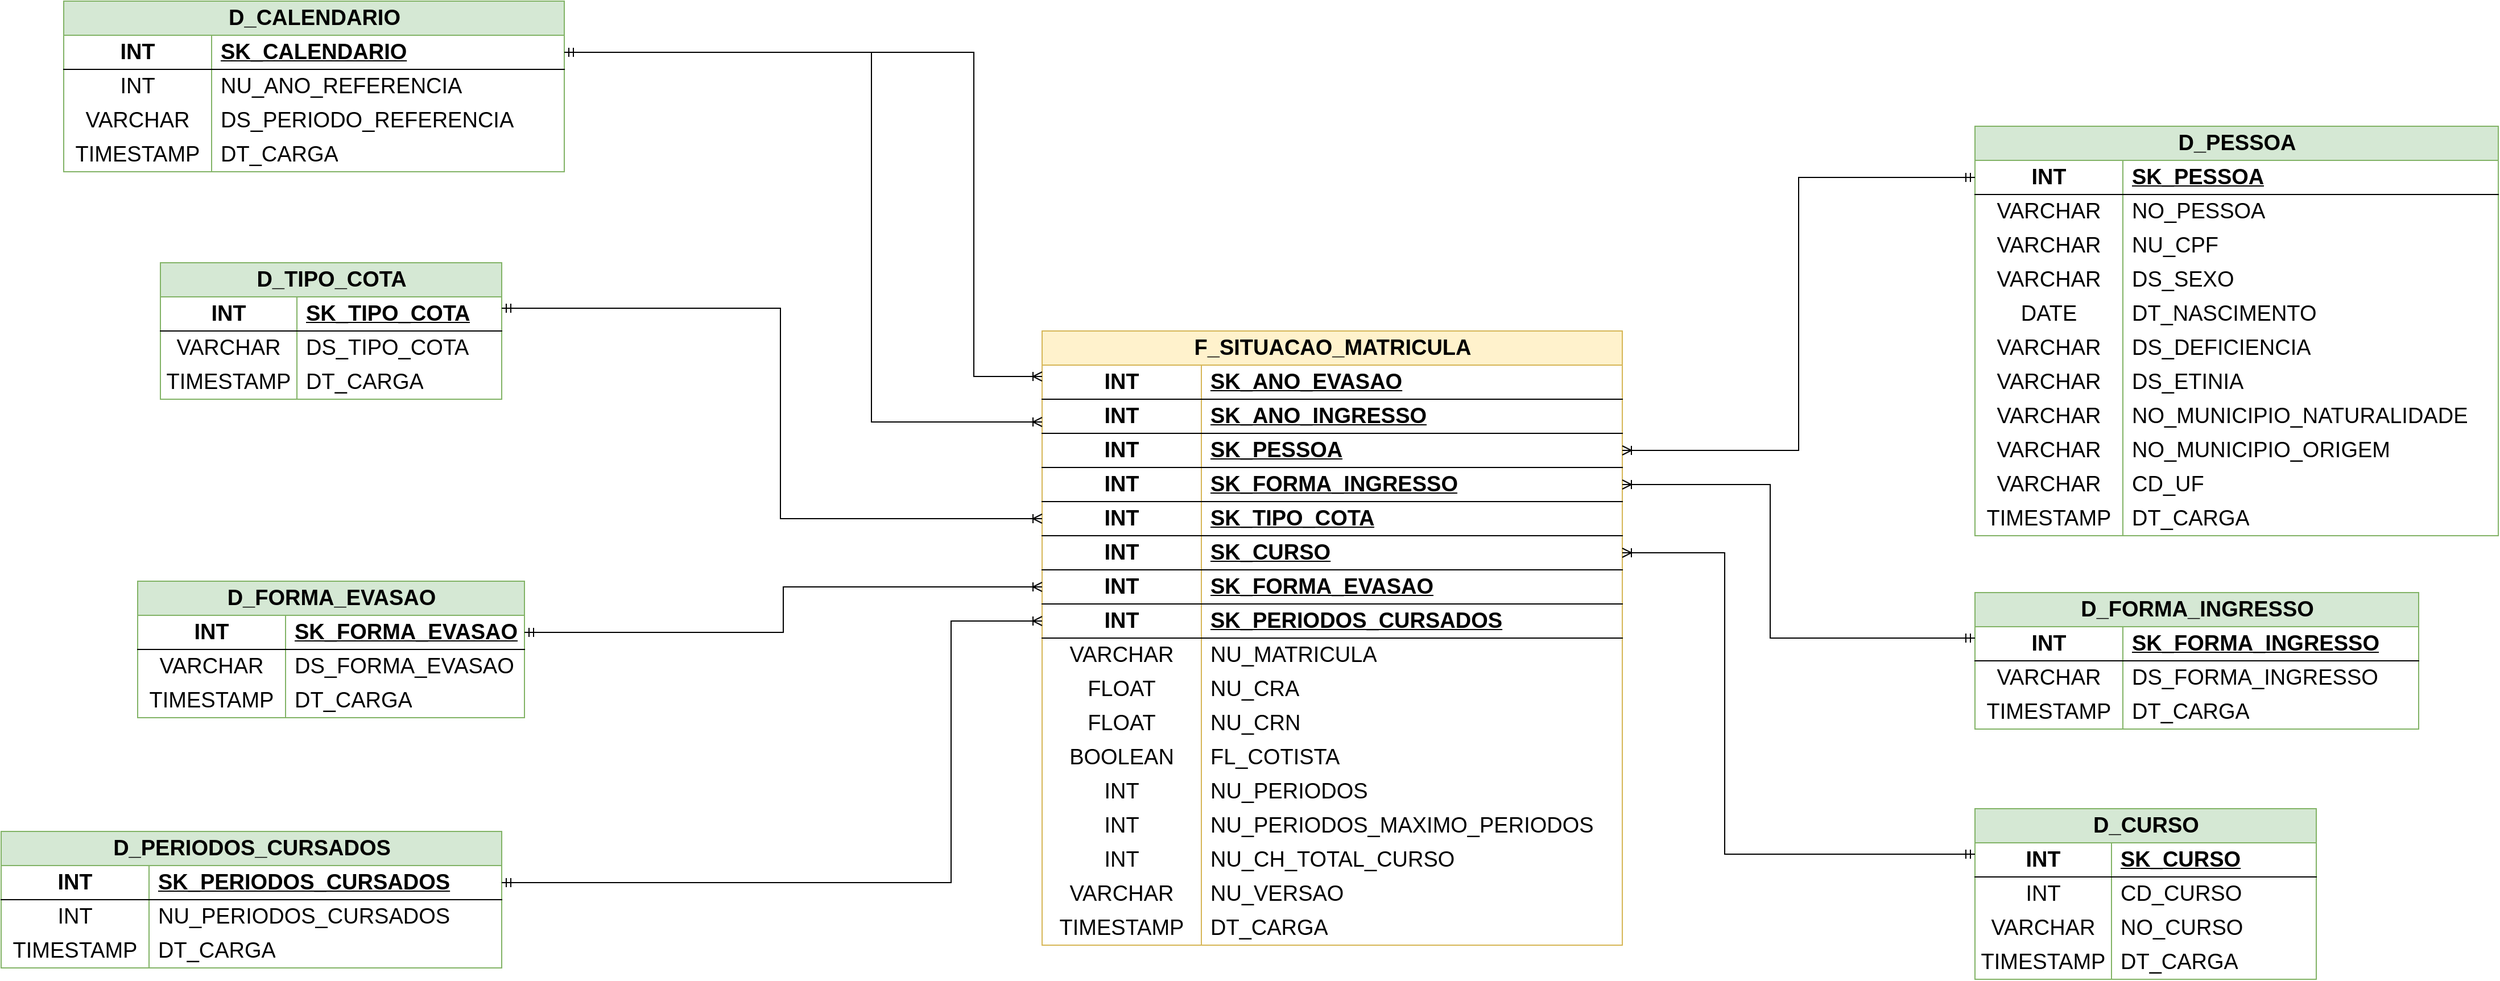 <mxfile version="22.0.8" type="device">
  <diagram name="Page-1" id="wRE9_y7LCmQdbcCx-iWG">
    <mxGraphModel dx="3632" dy="2654" grid="1" gridSize="10" guides="1" tooltips="1" connect="1" arrows="1" fold="1" page="1" pageScale="1" pageWidth="850" pageHeight="1100" math="0" shadow="0">
      <root>
        <mxCell id="0" />
        <mxCell id="1" parent="0" />
        <mxCell id="MppsLsROl6eI3i7CaEAf-1" value="F_SITUACAO_MATRICULA" style="shape=table;startSize=30;container=1;collapsible=1;childLayout=tableLayout;fixedRows=1;rowLines=0;fontStyle=1;align=center;resizeLast=1;html=1;fillColor=#fff2cc;strokeColor=#d6b656;fontSize=19;spacingTop=0;" parent="1" vertex="1">
          <mxGeometry x="200" y="190" width="510" height="540" as="geometry" />
        </mxCell>
        <mxCell id="MppsLsROl6eI3i7CaEAf-2" value="" style="shape=tableRow;horizontal=0;startSize=0;swimlaneHead=0;swimlaneBody=0;fillColor=none;collapsible=0;dropTarget=0;points=[[0,0.5],[1,0.5]];portConstraint=eastwest;top=0;left=0;right=0;bottom=1;fontSize=19;spacingTop=0;" parent="MppsLsROl6eI3i7CaEAf-1" vertex="1">
          <mxGeometry y="30" width="510" height="30" as="geometry" />
        </mxCell>
        <mxCell id="MppsLsROl6eI3i7CaEAf-3" value="INT" style="shape=partialRectangle;connectable=0;fillColor=none;top=0;left=0;bottom=0;right=0;fontStyle=1;overflow=hidden;whiteSpace=wrap;html=1;fontSize=19;spacingTop=0;" parent="MppsLsROl6eI3i7CaEAf-2" vertex="1">
          <mxGeometry width="140.0" height="30" as="geometry">
            <mxRectangle width="140.0" height="30" as="alternateBounds" />
          </mxGeometry>
        </mxCell>
        <mxCell id="MppsLsROl6eI3i7CaEAf-4" value="SK_ANO_EVASAO" style="shape=partialRectangle;connectable=0;fillColor=none;top=0;left=0;bottom=0;right=0;align=left;spacingLeft=6;fontStyle=5;overflow=hidden;whiteSpace=wrap;html=1;fontSize=19;spacingTop=0;" parent="MppsLsROl6eI3i7CaEAf-2" vertex="1">
          <mxGeometry x="140.0" width="370.0" height="30" as="geometry">
            <mxRectangle width="370.0" height="30" as="alternateBounds" />
          </mxGeometry>
        </mxCell>
        <mxCell id="XxooZZiZNEoc1OUjQ18K-29" value="" style="shape=tableRow;horizontal=0;startSize=0;swimlaneHead=0;swimlaneBody=0;fillColor=none;collapsible=0;dropTarget=0;points=[[0,0.5],[1,0.5]];portConstraint=eastwest;top=0;left=0;right=0;bottom=1;fontSize=19;spacingTop=0;" vertex="1" parent="MppsLsROl6eI3i7CaEAf-1">
          <mxGeometry y="60" width="510" height="30" as="geometry" />
        </mxCell>
        <mxCell id="XxooZZiZNEoc1OUjQ18K-30" value="INT" style="shape=partialRectangle;connectable=0;fillColor=none;top=0;left=0;bottom=0;right=0;fontStyle=1;overflow=hidden;whiteSpace=wrap;html=1;fontSize=19;spacingTop=0;" vertex="1" parent="XxooZZiZNEoc1OUjQ18K-29">
          <mxGeometry width="140.0" height="30" as="geometry">
            <mxRectangle width="140.0" height="30" as="alternateBounds" />
          </mxGeometry>
        </mxCell>
        <mxCell id="XxooZZiZNEoc1OUjQ18K-31" value="SK_ANO_INGRESSO" style="shape=partialRectangle;connectable=0;fillColor=none;top=0;left=0;bottom=0;right=0;align=left;spacingLeft=6;fontStyle=5;overflow=hidden;whiteSpace=wrap;html=1;fontSize=19;spacingTop=0;" vertex="1" parent="XxooZZiZNEoc1OUjQ18K-29">
          <mxGeometry x="140.0" width="370.0" height="30" as="geometry">
            <mxRectangle width="370.0" height="30" as="alternateBounds" />
          </mxGeometry>
        </mxCell>
        <mxCell id="XxooZZiZNEoc1OUjQ18K-24" value="" style="shape=tableRow;horizontal=0;startSize=0;swimlaneHead=0;swimlaneBody=0;fillColor=none;collapsible=0;dropTarget=0;points=[[0,0.5],[1,0.5]];portConstraint=eastwest;top=0;left=0;right=0;bottom=1;fontSize=19;spacingTop=0;" vertex="1" parent="MppsLsROl6eI3i7CaEAf-1">
          <mxGeometry y="90" width="510" height="30" as="geometry" />
        </mxCell>
        <mxCell id="XxooZZiZNEoc1OUjQ18K-25" value="INT" style="shape=partialRectangle;connectable=0;fillColor=none;top=0;left=0;bottom=0;right=0;fontStyle=1;overflow=hidden;whiteSpace=wrap;html=1;fontSize=19;spacingTop=0;" vertex="1" parent="XxooZZiZNEoc1OUjQ18K-24">
          <mxGeometry width="140.0" height="30" as="geometry">
            <mxRectangle width="140.0" height="30" as="alternateBounds" />
          </mxGeometry>
        </mxCell>
        <mxCell id="XxooZZiZNEoc1OUjQ18K-26" value="SK_PESSOA" style="shape=partialRectangle;connectable=0;fillColor=none;top=0;left=0;bottom=0;right=0;align=left;spacingLeft=6;fontStyle=5;overflow=hidden;whiteSpace=wrap;html=1;fontSize=19;spacingTop=0;" vertex="1" parent="XxooZZiZNEoc1OUjQ18K-24">
          <mxGeometry x="140.0" width="370.0" height="30" as="geometry">
            <mxRectangle width="370.0" height="30" as="alternateBounds" />
          </mxGeometry>
        </mxCell>
        <mxCell id="MppsLsROl6eI3i7CaEAf-14" value="" style="shape=tableRow;horizontal=0;startSize=0;swimlaneHead=0;swimlaneBody=0;fillColor=none;collapsible=0;dropTarget=0;points=[[0,0.5],[1,0.5]];portConstraint=eastwest;top=0;left=0;right=0;bottom=1;fontSize=19;spacingTop=0;" parent="MppsLsROl6eI3i7CaEAf-1" vertex="1">
          <mxGeometry y="120" width="510" height="30" as="geometry" />
        </mxCell>
        <mxCell id="MppsLsROl6eI3i7CaEAf-15" value="INT" style="shape=partialRectangle;connectable=0;fillColor=none;top=0;left=0;bottom=0;right=0;fontStyle=1;overflow=hidden;whiteSpace=wrap;html=1;fontSize=19;spacingTop=0;" parent="MppsLsROl6eI3i7CaEAf-14" vertex="1">
          <mxGeometry width="140.0" height="30" as="geometry">
            <mxRectangle width="140.0" height="30" as="alternateBounds" />
          </mxGeometry>
        </mxCell>
        <mxCell id="MppsLsROl6eI3i7CaEAf-16" value="SK_FORMA_INGRESSO" style="shape=partialRectangle;connectable=0;fillColor=none;top=0;left=0;bottom=0;right=0;align=left;spacingLeft=6;fontStyle=5;overflow=hidden;whiteSpace=wrap;html=1;fontSize=19;spacingTop=0;" parent="MppsLsROl6eI3i7CaEAf-14" vertex="1">
          <mxGeometry x="140.0" width="370.0" height="30" as="geometry">
            <mxRectangle width="370.0" height="30" as="alternateBounds" />
          </mxGeometry>
        </mxCell>
        <mxCell id="MppsLsROl6eI3i7CaEAf-17" value="" style="shape=tableRow;horizontal=0;startSize=0;swimlaneHead=0;swimlaneBody=0;fillColor=none;collapsible=0;dropTarget=0;points=[[0,0.5],[1,0.5]];portConstraint=eastwest;top=0;left=0;right=0;bottom=1;fontSize=19;spacingTop=0;" parent="MppsLsROl6eI3i7CaEAf-1" vertex="1">
          <mxGeometry y="150" width="510" height="30" as="geometry" />
        </mxCell>
        <mxCell id="MppsLsROl6eI3i7CaEAf-18" value="INT" style="shape=partialRectangle;connectable=0;fillColor=none;top=0;left=0;bottom=0;right=0;fontStyle=1;overflow=hidden;whiteSpace=wrap;html=1;fontSize=19;spacingTop=0;" parent="MppsLsROl6eI3i7CaEAf-17" vertex="1">
          <mxGeometry width="140.0" height="30" as="geometry">
            <mxRectangle width="140.0" height="30" as="alternateBounds" />
          </mxGeometry>
        </mxCell>
        <mxCell id="MppsLsROl6eI3i7CaEAf-19" value="SK_TIPO_COTA" style="shape=partialRectangle;connectable=0;fillColor=none;top=0;left=0;bottom=0;right=0;align=left;spacingLeft=6;fontStyle=5;overflow=hidden;whiteSpace=wrap;html=1;fontSize=19;spacingTop=0;" parent="MppsLsROl6eI3i7CaEAf-17" vertex="1">
          <mxGeometry x="140.0" width="370.0" height="30" as="geometry">
            <mxRectangle width="370.0" height="30" as="alternateBounds" />
          </mxGeometry>
        </mxCell>
        <mxCell id="MppsLsROl6eI3i7CaEAf-20" value="" style="shape=tableRow;horizontal=0;startSize=0;swimlaneHead=0;swimlaneBody=0;fillColor=none;collapsible=0;dropTarget=0;points=[[0,0.5],[1,0.5]];portConstraint=eastwest;top=0;left=0;right=0;bottom=1;fontSize=19;spacingTop=0;" parent="MppsLsROl6eI3i7CaEAf-1" vertex="1">
          <mxGeometry y="180" width="510" height="30" as="geometry" />
        </mxCell>
        <mxCell id="MppsLsROl6eI3i7CaEAf-21" value="INT" style="shape=partialRectangle;connectable=0;fillColor=none;top=0;left=0;bottom=0;right=0;fontStyle=1;overflow=hidden;whiteSpace=wrap;html=1;fontSize=19;spacingTop=0;" parent="MppsLsROl6eI3i7CaEAf-20" vertex="1">
          <mxGeometry width="140.0" height="30" as="geometry">
            <mxRectangle width="140.0" height="30" as="alternateBounds" />
          </mxGeometry>
        </mxCell>
        <mxCell id="MppsLsROl6eI3i7CaEAf-22" value="SK_CURSO" style="shape=partialRectangle;connectable=0;fillColor=none;top=0;left=0;bottom=0;right=0;align=left;spacingLeft=6;fontStyle=5;overflow=hidden;whiteSpace=wrap;html=1;fontSize=19;spacingTop=0;" parent="MppsLsROl6eI3i7CaEAf-20" vertex="1">
          <mxGeometry x="140.0" width="370.0" height="30" as="geometry">
            <mxRectangle width="370.0" height="30" as="alternateBounds" />
          </mxGeometry>
        </mxCell>
        <mxCell id="MppsLsROl6eI3i7CaEAf-23" value="" style="shape=tableRow;horizontal=0;startSize=0;swimlaneHead=0;swimlaneBody=0;fillColor=none;collapsible=0;dropTarget=0;points=[[0,0.5],[1,0.5]];portConstraint=eastwest;top=0;left=0;right=0;bottom=1;fontSize=19;spacingTop=0;" parent="MppsLsROl6eI3i7CaEAf-1" vertex="1">
          <mxGeometry y="210" width="510" height="30" as="geometry" />
        </mxCell>
        <mxCell id="MppsLsROl6eI3i7CaEAf-24" value="INT" style="shape=partialRectangle;connectable=0;fillColor=none;top=0;left=0;bottom=0;right=0;fontStyle=1;overflow=hidden;whiteSpace=wrap;html=1;fontSize=19;spacingTop=0;" parent="MppsLsROl6eI3i7CaEAf-23" vertex="1">
          <mxGeometry width="140.0" height="30" as="geometry">
            <mxRectangle width="140.0" height="30" as="alternateBounds" />
          </mxGeometry>
        </mxCell>
        <mxCell id="MppsLsROl6eI3i7CaEAf-25" value="SK_FORMA_EVASAO" style="shape=partialRectangle;connectable=0;fillColor=none;top=0;left=0;bottom=0;right=0;align=left;spacingLeft=6;fontStyle=5;overflow=hidden;whiteSpace=wrap;html=1;fontSize=19;spacingTop=0;" parent="MppsLsROl6eI3i7CaEAf-23" vertex="1">
          <mxGeometry x="140.0" width="370.0" height="30" as="geometry">
            <mxRectangle width="370.0" height="30" as="alternateBounds" />
          </mxGeometry>
        </mxCell>
        <mxCell id="XxooZZiZNEoc1OUjQ18K-36" value="" style="shape=tableRow;horizontal=0;startSize=0;swimlaneHead=0;swimlaneBody=0;fillColor=none;collapsible=0;dropTarget=0;points=[[0,0.5],[1,0.5]];portConstraint=eastwest;top=0;left=0;right=0;bottom=1;fontSize=19;spacingTop=0;" vertex="1" parent="MppsLsROl6eI3i7CaEAf-1">
          <mxGeometry y="240" width="510" height="30" as="geometry" />
        </mxCell>
        <mxCell id="XxooZZiZNEoc1OUjQ18K-37" value="INT" style="shape=partialRectangle;connectable=0;fillColor=none;top=0;left=0;bottom=0;right=0;fontStyle=1;overflow=hidden;whiteSpace=wrap;html=1;fontSize=19;spacingTop=0;" vertex="1" parent="XxooZZiZNEoc1OUjQ18K-36">
          <mxGeometry width="140.0" height="30" as="geometry">
            <mxRectangle width="140.0" height="30" as="alternateBounds" />
          </mxGeometry>
        </mxCell>
        <mxCell id="XxooZZiZNEoc1OUjQ18K-38" value="SK_PERIODOS_CURSADOS" style="shape=partialRectangle;connectable=0;fillColor=none;top=0;left=0;bottom=0;right=0;align=left;spacingLeft=6;fontStyle=5;overflow=hidden;whiteSpace=wrap;html=1;fontSize=19;spacingTop=0;" vertex="1" parent="XxooZZiZNEoc1OUjQ18K-36">
          <mxGeometry x="140.0" width="370.0" height="30" as="geometry">
            <mxRectangle width="370.0" height="30" as="alternateBounds" />
          </mxGeometry>
        </mxCell>
        <mxCell id="MppsLsROl6eI3i7CaEAf-5" value="" style="shape=tableRow;horizontal=0;startSize=0;swimlaneHead=0;swimlaneBody=0;fillColor=none;collapsible=0;dropTarget=0;points=[[0,0.5],[1,0.5]];portConstraint=eastwest;top=0;left=0;right=0;bottom=0;fontSize=19;spacingTop=0;" parent="MppsLsROl6eI3i7CaEAf-1" vertex="1">
          <mxGeometry y="270" width="510" height="30" as="geometry" />
        </mxCell>
        <mxCell id="MppsLsROl6eI3i7CaEAf-6" value="VARCHAR" style="shape=partialRectangle;connectable=0;fillColor=none;top=0;left=0;bottom=0;right=0;editable=1;overflow=hidden;whiteSpace=wrap;html=1;fontSize=19;spacingTop=0;" parent="MppsLsROl6eI3i7CaEAf-5" vertex="1">
          <mxGeometry width="140.0" height="30" as="geometry">
            <mxRectangle width="140.0" height="30" as="alternateBounds" />
          </mxGeometry>
        </mxCell>
        <mxCell id="MppsLsROl6eI3i7CaEAf-7" value="NU_MATRICULA" style="shape=partialRectangle;connectable=0;fillColor=none;top=0;left=0;bottom=0;right=0;align=left;spacingLeft=6;overflow=hidden;whiteSpace=wrap;html=1;fontSize=19;spacingTop=0;" parent="MppsLsROl6eI3i7CaEAf-5" vertex="1">
          <mxGeometry x="140.0" width="370.0" height="30" as="geometry">
            <mxRectangle width="370.0" height="30" as="alternateBounds" />
          </mxGeometry>
        </mxCell>
        <mxCell id="MppsLsROl6eI3i7CaEAf-29" value="" style="shape=tableRow;horizontal=0;startSize=0;swimlaneHead=0;swimlaneBody=0;fillColor=none;collapsible=0;dropTarget=0;points=[[0,0.5],[1,0.5]];portConstraint=eastwest;top=0;left=0;right=0;bottom=0;fontSize=19;spacingTop=0;" parent="MppsLsROl6eI3i7CaEAf-1" vertex="1">
          <mxGeometry y="300" width="510" height="30" as="geometry" />
        </mxCell>
        <mxCell id="MppsLsROl6eI3i7CaEAf-30" value="FLOAT" style="shape=partialRectangle;connectable=0;fillColor=none;top=0;left=0;bottom=0;right=0;editable=1;overflow=hidden;whiteSpace=wrap;html=1;fontSize=19;spacingTop=0;" parent="MppsLsROl6eI3i7CaEAf-29" vertex="1">
          <mxGeometry width="140.0" height="30" as="geometry">
            <mxRectangle width="140.0" height="30" as="alternateBounds" />
          </mxGeometry>
        </mxCell>
        <mxCell id="MppsLsROl6eI3i7CaEAf-31" value="NU_CRA" style="shape=partialRectangle;connectable=0;fillColor=none;top=0;left=0;bottom=0;right=0;align=left;spacingLeft=6;overflow=hidden;whiteSpace=wrap;html=1;fontSize=19;spacingTop=0;" parent="MppsLsROl6eI3i7CaEAf-29" vertex="1">
          <mxGeometry x="140.0" width="370.0" height="30" as="geometry">
            <mxRectangle width="370.0" height="30" as="alternateBounds" />
          </mxGeometry>
        </mxCell>
        <mxCell id="MppsLsROl6eI3i7CaEAf-32" value="" style="shape=tableRow;horizontal=0;startSize=0;swimlaneHead=0;swimlaneBody=0;fillColor=none;collapsible=0;dropTarget=0;points=[[0,0.5],[1,0.5]];portConstraint=eastwest;top=0;left=0;right=0;bottom=0;fontSize=19;spacingTop=0;" parent="MppsLsROl6eI3i7CaEAf-1" vertex="1">
          <mxGeometry y="330" width="510" height="30" as="geometry" />
        </mxCell>
        <mxCell id="MppsLsROl6eI3i7CaEAf-33" value="FLOAT" style="shape=partialRectangle;connectable=0;fillColor=none;top=0;left=0;bottom=0;right=0;editable=1;overflow=hidden;whiteSpace=wrap;html=1;fontSize=19;spacingTop=0;" parent="MppsLsROl6eI3i7CaEAf-32" vertex="1">
          <mxGeometry width="140.0" height="30" as="geometry">
            <mxRectangle width="140.0" height="30" as="alternateBounds" />
          </mxGeometry>
        </mxCell>
        <mxCell id="MppsLsROl6eI3i7CaEAf-34" value="NU_CRN" style="shape=partialRectangle;connectable=0;fillColor=none;top=0;left=0;bottom=0;right=0;align=left;spacingLeft=6;overflow=hidden;whiteSpace=wrap;html=1;fontSize=19;spacingTop=0;" parent="MppsLsROl6eI3i7CaEAf-32" vertex="1">
          <mxGeometry x="140.0" width="370.0" height="30" as="geometry">
            <mxRectangle width="370.0" height="30" as="alternateBounds" />
          </mxGeometry>
        </mxCell>
        <mxCell id="MppsLsROl6eI3i7CaEAf-35" value="" style="shape=tableRow;horizontal=0;startSize=0;swimlaneHead=0;swimlaneBody=0;fillColor=none;collapsible=0;dropTarget=0;points=[[0,0.5],[1,0.5]];portConstraint=eastwest;top=0;left=0;right=0;bottom=0;fontSize=19;spacingTop=0;" parent="MppsLsROl6eI3i7CaEAf-1" vertex="1">
          <mxGeometry y="360" width="510" height="30" as="geometry" />
        </mxCell>
        <mxCell id="MppsLsROl6eI3i7CaEAf-36" value="BOOLEAN" style="shape=partialRectangle;connectable=0;fillColor=none;top=0;left=0;bottom=0;right=0;editable=1;overflow=hidden;whiteSpace=wrap;html=1;fontSize=19;spacingTop=0;" parent="MppsLsROl6eI3i7CaEAf-35" vertex="1">
          <mxGeometry width="140.0" height="30" as="geometry">
            <mxRectangle width="140.0" height="30" as="alternateBounds" />
          </mxGeometry>
        </mxCell>
        <mxCell id="MppsLsROl6eI3i7CaEAf-37" value="FL_COTISTA" style="shape=partialRectangle;connectable=0;fillColor=none;top=0;left=0;bottom=0;right=0;align=left;spacingLeft=6;overflow=hidden;whiteSpace=wrap;html=1;fontSize=19;spacingTop=0;" parent="MppsLsROl6eI3i7CaEAf-35" vertex="1">
          <mxGeometry x="140.0" width="370.0" height="30" as="geometry">
            <mxRectangle width="370.0" height="30" as="alternateBounds" />
          </mxGeometry>
        </mxCell>
        <mxCell id="XxooZZiZNEoc1OUjQ18K-40" value="" style="shape=tableRow;horizontal=0;startSize=0;swimlaneHead=0;swimlaneBody=0;fillColor=none;collapsible=0;dropTarget=0;points=[[0,0.5],[1,0.5]];portConstraint=eastwest;top=0;left=0;right=0;bottom=0;fontSize=19;spacingTop=0;" vertex="1" parent="MppsLsROl6eI3i7CaEAf-1">
          <mxGeometry y="390" width="510" height="30" as="geometry" />
        </mxCell>
        <mxCell id="XxooZZiZNEoc1OUjQ18K-41" value="INT" style="shape=partialRectangle;connectable=0;fillColor=none;top=0;left=0;bottom=0;right=0;editable=1;overflow=hidden;whiteSpace=wrap;html=1;fontSize=19;spacingTop=0;" vertex="1" parent="XxooZZiZNEoc1OUjQ18K-40">
          <mxGeometry width="140.0" height="30" as="geometry">
            <mxRectangle width="140.0" height="30" as="alternateBounds" />
          </mxGeometry>
        </mxCell>
        <mxCell id="XxooZZiZNEoc1OUjQ18K-42" value="NU_PERIODOS" style="shape=partialRectangle;connectable=0;fillColor=none;top=0;left=0;bottom=0;right=0;align=left;spacingLeft=6;overflow=hidden;whiteSpace=wrap;html=1;fontSize=19;spacingTop=0;" vertex="1" parent="XxooZZiZNEoc1OUjQ18K-40">
          <mxGeometry x="140.0" width="370.0" height="30" as="geometry">
            <mxRectangle width="370.0" height="30" as="alternateBounds" />
          </mxGeometry>
        </mxCell>
        <mxCell id="XxooZZiZNEoc1OUjQ18K-43" value="" style="shape=tableRow;horizontal=0;startSize=0;swimlaneHead=0;swimlaneBody=0;fillColor=none;collapsible=0;dropTarget=0;points=[[0,0.5],[1,0.5]];portConstraint=eastwest;top=0;left=0;right=0;bottom=0;fontSize=19;spacingTop=0;" vertex="1" parent="MppsLsROl6eI3i7CaEAf-1">
          <mxGeometry y="420" width="510" height="30" as="geometry" />
        </mxCell>
        <mxCell id="XxooZZiZNEoc1OUjQ18K-44" value="INT" style="shape=partialRectangle;connectable=0;fillColor=none;top=0;left=0;bottom=0;right=0;editable=1;overflow=hidden;whiteSpace=wrap;html=1;fontSize=19;spacingTop=0;" vertex="1" parent="XxooZZiZNEoc1OUjQ18K-43">
          <mxGeometry width="140.0" height="30" as="geometry">
            <mxRectangle width="140.0" height="30" as="alternateBounds" />
          </mxGeometry>
        </mxCell>
        <mxCell id="XxooZZiZNEoc1OUjQ18K-45" value="NU_PERIODOS_MAXIMO_PERIODOS" style="shape=partialRectangle;connectable=0;fillColor=none;top=0;left=0;bottom=0;right=0;align=left;spacingLeft=6;overflow=hidden;whiteSpace=wrap;html=1;fontSize=19;spacingTop=0;" vertex="1" parent="XxooZZiZNEoc1OUjQ18K-43">
          <mxGeometry x="140.0" width="370.0" height="30" as="geometry">
            <mxRectangle width="370.0" height="30" as="alternateBounds" />
          </mxGeometry>
        </mxCell>
        <mxCell id="XxooZZiZNEoc1OUjQ18K-46" value="" style="shape=tableRow;horizontal=0;startSize=0;swimlaneHead=0;swimlaneBody=0;fillColor=none;collapsible=0;dropTarget=0;points=[[0,0.5],[1,0.5]];portConstraint=eastwest;top=0;left=0;right=0;bottom=0;fontSize=19;spacingTop=0;" vertex="1" parent="MppsLsROl6eI3i7CaEAf-1">
          <mxGeometry y="450" width="510" height="30" as="geometry" />
        </mxCell>
        <mxCell id="XxooZZiZNEoc1OUjQ18K-47" value="INT" style="shape=partialRectangle;connectable=0;fillColor=none;top=0;left=0;bottom=0;right=0;editable=1;overflow=hidden;whiteSpace=wrap;html=1;fontSize=19;spacingTop=0;" vertex="1" parent="XxooZZiZNEoc1OUjQ18K-46">
          <mxGeometry width="140.0" height="30" as="geometry">
            <mxRectangle width="140.0" height="30" as="alternateBounds" />
          </mxGeometry>
        </mxCell>
        <mxCell id="XxooZZiZNEoc1OUjQ18K-48" value="NU_CH_TOTAL_CURSO" style="shape=partialRectangle;connectable=0;fillColor=none;top=0;left=0;bottom=0;right=0;align=left;spacingLeft=6;overflow=hidden;whiteSpace=wrap;html=1;fontSize=19;spacingTop=0;" vertex="1" parent="XxooZZiZNEoc1OUjQ18K-46">
          <mxGeometry x="140.0" width="370.0" height="30" as="geometry">
            <mxRectangle width="370.0" height="30" as="alternateBounds" />
          </mxGeometry>
        </mxCell>
        <mxCell id="XxooZZiZNEoc1OUjQ18K-49" value="" style="shape=tableRow;horizontal=0;startSize=0;swimlaneHead=0;swimlaneBody=0;fillColor=none;collapsible=0;dropTarget=0;points=[[0,0.5],[1,0.5]];portConstraint=eastwest;top=0;left=0;right=0;bottom=0;fontSize=19;spacingTop=0;" vertex="1" parent="MppsLsROl6eI3i7CaEAf-1">
          <mxGeometry y="480" width="510" height="30" as="geometry" />
        </mxCell>
        <mxCell id="XxooZZiZNEoc1OUjQ18K-50" value="VARCHAR" style="shape=partialRectangle;connectable=0;fillColor=none;top=0;left=0;bottom=0;right=0;editable=1;overflow=hidden;whiteSpace=wrap;html=1;fontSize=19;spacingTop=0;" vertex="1" parent="XxooZZiZNEoc1OUjQ18K-49">
          <mxGeometry width="140.0" height="30" as="geometry">
            <mxRectangle width="140.0" height="30" as="alternateBounds" />
          </mxGeometry>
        </mxCell>
        <mxCell id="XxooZZiZNEoc1OUjQ18K-51" value="NU_VERSAO" style="shape=partialRectangle;connectable=0;fillColor=none;top=0;left=0;bottom=0;right=0;align=left;spacingLeft=6;overflow=hidden;whiteSpace=wrap;html=1;fontSize=19;spacingTop=0;" vertex="1" parent="XxooZZiZNEoc1OUjQ18K-49">
          <mxGeometry x="140.0" width="370.0" height="30" as="geometry">
            <mxRectangle width="370.0" height="30" as="alternateBounds" />
          </mxGeometry>
        </mxCell>
        <mxCell id="MppsLsROl6eI3i7CaEAf-11" value="" style="shape=tableRow;horizontal=0;startSize=0;swimlaneHead=0;swimlaneBody=0;fillColor=none;collapsible=0;dropTarget=0;points=[[0,0.5],[1,0.5]];portConstraint=eastwest;top=0;left=0;right=0;bottom=0;fontSize=19;spacingTop=0;" parent="MppsLsROl6eI3i7CaEAf-1" vertex="1">
          <mxGeometry y="510" width="510" height="30" as="geometry" />
        </mxCell>
        <mxCell id="MppsLsROl6eI3i7CaEAf-12" value="TIMESTAMP" style="shape=partialRectangle;connectable=0;fillColor=none;top=0;left=0;bottom=0;right=0;editable=1;overflow=hidden;whiteSpace=wrap;html=1;fontSize=19;spacingTop=0;" parent="MppsLsROl6eI3i7CaEAf-11" vertex="1">
          <mxGeometry width="140.0" height="30" as="geometry">
            <mxRectangle width="140.0" height="30" as="alternateBounds" />
          </mxGeometry>
        </mxCell>
        <mxCell id="MppsLsROl6eI3i7CaEAf-13" value="DT_CARGA" style="shape=partialRectangle;connectable=0;fillColor=none;top=0;left=0;bottom=0;right=0;align=left;spacingLeft=6;overflow=hidden;whiteSpace=wrap;html=1;fontSize=19;spacingTop=0;" parent="MppsLsROl6eI3i7CaEAf-11" vertex="1">
          <mxGeometry x="140.0" width="370.0" height="30" as="geometry">
            <mxRectangle width="370.0" height="30" as="alternateBounds" />
          </mxGeometry>
        </mxCell>
        <mxCell id="MppsLsROl6eI3i7CaEAf-47" value="D_TIPO_COTA" style="shape=table;startSize=30;container=1;collapsible=1;childLayout=tableLayout;fixedRows=1;rowLines=0;fontStyle=1;align=center;resizeLast=1;html=1;fillColor=#d5e8d4;strokeColor=#82b366;fontSize=19;spacingTop=0;" parent="1" vertex="1">
          <mxGeometry x="-575" y="130" width="300" height="120" as="geometry" />
        </mxCell>
        <mxCell id="MppsLsROl6eI3i7CaEAf-48" value="" style="shape=tableRow;horizontal=0;startSize=0;swimlaneHead=0;swimlaneBody=0;fillColor=none;collapsible=0;dropTarget=0;points=[[0,0.5],[1,0.5]];portConstraint=eastwest;top=0;left=0;right=0;bottom=1;fontSize=19;spacingTop=0;" parent="MppsLsROl6eI3i7CaEAf-47" vertex="1">
          <mxGeometry y="30" width="300" height="30" as="geometry" />
        </mxCell>
        <mxCell id="MppsLsROl6eI3i7CaEAf-49" value="INT" style="shape=partialRectangle;connectable=0;fillColor=none;top=0;left=0;bottom=0;right=0;fontStyle=1;overflow=hidden;whiteSpace=wrap;html=1;fontSize=19;spacingTop=0;" parent="MppsLsROl6eI3i7CaEAf-48" vertex="1">
          <mxGeometry width="120" height="30" as="geometry">
            <mxRectangle width="120" height="30" as="alternateBounds" />
          </mxGeometry>
        </mxCell>
        <mxCell id="MppsLsROl6eI3i7CaEAf-50" value="SK_TIPO_COTA" style="shape=partialRectangle;connectable=0;fillColor=none;top=0;left=0;bottom=0;right=0;align=left;spacingLeft=6;fontStyle=5;overflow=hidden;whiteSpace=wrap;html=1;fontSize=19;spacingTop=0;" parent="MppsLsROl6eI3i7CaEAf-48" vertex="1">
          <mxGeometry x="120" width="180" height="30" as="geometry">
            <mxRectangle width="180" height="30" as="alternateBounds" />
          </mxGeometry>
        </mxCell>
        <mxCell id="MppsLsROl6eI3i7CaEAf-63" value="" style="shape=tableRow;horizontal=0;startSize=0;swimlaneHead=0;swimlaneBody=0;fillColor=none;collapsible=0;dropTarget=0;points=[[0,0.5],[1,0.5]];portConstraint=eastwest;top=0;left=0;right=0;bottom=0;fontSize=19;spacingTop=0;" parent="MppsLsROl6eI3i7CaEAf-47" vertex="1">
          <mxGeometry y="60" width="300" height="30" as="geometry" />
        </mxCell>
        <mxCell id="MppsLsROl6eI3i7CaEAf-64" value="VARCHAR" style="shape=partialRectangle;connectable=0;fillColor=none;top=0;left=0;bottom=0;right=0;editable=1;overflow=hidden;whiteSpace=wrap;html=1;fontSize=19;spacingTop=0;" parent="MppsLsROl6eI3i7CaEAf-63" vertex="1">
          <mxGeometry width="120" height="30" as="geometry">
            <mxRectangle width="120" height="30" as="alternateBounds" />
          </mxGeometry>
        </mxCell>
        <mxCell id="MppsLsROl6eI3i7CaEAf-65" value="DS_TIPO_COTA" style="shape=partialRectangle;connectable=0;fillColor=none;top=0;left=0;bottom=0;right=0;align=left;spacingLeft=6;overflow=hidden;whiteSpace=wrap;html=1;fontSize=19;spacingTop=0;" parent="MppsLsROl6eI3i7CaEAf-63" vertex="1">
          <mxGeometry x="120" width="180" height="30" as="geometry">
            <mxRectangle width="180" height="30" as="alternateBounds" />
          </mxGeometry>
        </mxCell>
        <mxCell id="MppsLsROl6eI3i7CaEAf-90" value="" style="shape=tableRow;horizontal=0;startSize=0;swimlaneHead=0;swimlaneBody=0;fillColor=none;collapsible=0;dropTarget=0;points=[[0,0.5],[1,0.5]];portConstraint=eastwest;top=0;left=0;right=0;bottom=0;fontSize=19;spacingTop=0;" parent="MppsLsROl6eI3i7CaEAf-47" vertex="1">
          <mxGeometry y="90" width="300" height="30" as="geometry" />
        </mxCell>
        <mxCell id="MppsLsROl6eI3i7CaEAf-91" value="TIMESTAMP" style="shape=partialRectangle;connectable=0;fillColor=none;top=0;left=0;bottom=0;right=0;editable=1;overflow=hidden;whiteSpace=wrap;html=1;fontSize=19;spacingTop=0;" parent="MppsLsROl6eI3i7CaEAf-90" vertex="1">
          <mxGeometry width="120" height="30" as="geometry">
            <mxRectangle width="120" height="30" as="alternateBounds" />
          </mxGeometry>
        </mxCell>
        <mxCell id="MppsLsROl6eI3i7CaEAf-92" value="DT_CARGA" style="shape=partialRectangle;connectable=0;fillColor=none;top=0;left=0;bottom=0;right=0;align=left;spacingLeft=6;overflow=hidden;whiteSpace=wrap;html=1;fontSize=19;spacingTop=0;" parent="MppsLsROl6eI3i7CaEAf-90" vertex="1">
          <mxGeometry x="120" width="180" height="30" as="geometry">
            <mxRectangle width="180" height="30" as="alternateBounds" />
          </mxGeometry>
        </mxCell>
        <mxCell id="MppsLsROl6eI3i7CaEAf-93" value="D_FORMA_EVASAO" style="shape=table;startSize=30;container=1;collapsible=1;childLayout=tableLayout;fixedRows=1;rowLines=0;fontStyle=1;align=center;resizeLast=1;html=1;fillColor=#d5e8d4;strokeColor=#82b366;fontSize=19;spacingTop=0;" parent="1" vertex="1">
          <mxGeometry x="-595" y="410" width="340" height="120" as="geometry" />
        </mxCell>
        <mxCell id="MppsLsROl6eI3i7CaEAf-94" value="" style="shape=tableRow;horizontal=0;startSize=0;swimlaneHead=0;swimlaneBody=0;fillColor=none;collapsible=0;dropTarget=0;points=[[0,0.5],[1,0.5]];portConstraint=eastwest;top=0;left=0;right=0;bottom=1;fontSize=19;spacingTop=0;" parent="MppsLsROl6eI3i7CaEAf-93" vertex="1">
          <mxGeometry y="30" width="340" height="30" as="geometry" />
        </mxCell>
        <mxCell id="MppsLsROl6eI3i7CaEAf-95" value="INT" style="shape=partialRectangle;connectable=0;fillColor=none;top=0;left=0;bottom=0;right=0;fontStyle=1;overflow=hidden;whiteSpace=wrap;html=1;fontSize=19;spacingTop=0;" parent="MppsLsROl6eI3i7CaEAf-94" vertex="1">
          <mxGeometry width="130" height="30" as="geometry">
            <mxRectangle width="130" height="30" as="alternateBounds" />
          </mxGeometry>
        </mxCell>
        <mxCell id="MppsLsROl6eI3i7CaEAf-96" value="SK_FORMA_EVASAO" style="shape=partialRectangle;connectable=0;fillColor=none;top=0;left=0;bottom=0;right=0;align=left;spacingLeft=6;fontStyle=5;overflow=hidden;whiteSpace=wrap;html=1;fontSize=19;spacingTop=0;" parent="MppsLsROl6eI3i7CaEAf-94" vertex="1">
          <mxGeometry x="130" width="210" height="30" as="geometry">
            <mxRectangle width="210" height="30" as="alternateBounds" />
          </mxGeometry>
        </mxCell>
        <mxCell id="MppsLsROl6eI3i7CaEAf-97" value="" style="shape=tableRow;horizontal=0;startSize=0;swimlaneHead=0;swimlaneBody=0;fillColor=none;collapsible=0;dropTarget=0;points=[[0,0.5],[1,0.5]];portConstraint=eastwest;top=0;left=0;right=0;bottom=0;fontSize=19;spacingTop=0;" parent="MppsLsROl6eI3i7CaEAf-93" vertex="1">
          <mxGeometry y="60" width="340" height="30" as="geometry" />
        </mxCell>
        <mxCell id="MppsLsROl6eI3i7CaEAf-98" value="VARCHAR" style="shape=partialRectangle;connectable=0;fillColor=none;top=0;left=0;bottom=0;right=0;editable=1;overflow=hidden;whiteSpace=wrap;html=1;fontSize=19;spacingTop=0;" parent="MppsLsROl6eI3i7CaEAf-97" vertex="1">
          <mxGeometry width="130" height="30" as="geometry">
            <mxRectangle width="130" height="30" as="alternateBounds" />
          </mxGeometry>
        </mxCell>
        <mxCell id="MppsLsROl6eI3i7CaEAf-99" value="DS_FORMA_EVASAO" style="shape=partialRectangle;connectable=0;fillColor=none;top=0;left=0;bottom=0;right=0;align=left;spacingLeft=6;overflow=hidden;whiteSpace=wrap;html=1;fontSize=19;spacingTop=0;" parent="MppsLsROl6eI3i7CaEAf-97" vertex="1">
          <mxGeometry x="130" width="210" height="30" as="geometry">
            <mxRectangle width="210" height="30" as="alternateBounds" />
          </mxGeometry>
        </mxCell>
        <mxCell id="MppsLsROl6eI3i7CaEAf-100" value="" style="shape=tableRow;horizontal=0;startSize=0;swimlaneHead=0;swimlaneBody=0;fillColor=none;collapsible=0;dropTarget=0;points=[[0,0.5],[1,0.5]];portConstraint=eastwest;top=0;left=0;right=0;bottom=0;fontSize=19;spacingTop=0;" parent="MppsLsROl6eI3i7CaEAf-93" vertex="1">
          <mxGeometry y="90" width="340" height="30" as="geometry" />
        </mxCell>
        <mxCell id="MppsLsROl6eI3i7CaEAf-101" value="TIMESTAMP" style="shape=partialRectangle;connectable=0;fillColor=none;top=0;left=0;bottom=0;right=0;editable=1;overflow=hidden;whiteSpace=wrap;html=1;fontSize=19;spacingTop=0;" parent="MppsLsROl6eI3i7CaEAf-100" vertex="1">
          <mxGeometry width="130" height="30" as="geometry">
            <mxRectangle width="130" height="30" as="alternateBounds" />
          </mxGeometry>
        </mxCell>
        <mxCell id="MppsLsROl6eI3i7CaEAf-102" value="DT_CARGA" style="shape=partialRectangle;connectable=0;fillColor=none;top=0;left=0;bottom=0;right=0;align=left;spacingLeft=6;overflow=hidden;whiteSpace=wrap;html=1;fontSize=19;spacingTop=0;" parent="MppsLsROl6eI3i7CaEAf-100" vertex="1">
          <mxGeometry x="130" width="210" height="30" as="geometry">
            <mxRectangle width="210" height="30" as="alternateBounds" />
          </mxGeometry>
        </mxCell>
        <mxCell id="MppsLsROl6eI3i7CaEAf-103" value="D_FORMA_INGRESSO" style="shape=table;startSize=30;container=1;collapsible=1;childLayout=tableLayout;fixedRows=1;rowLines=0;fontStyle=1;align=center;resizeLast=1;html=1;fillColor=#d5e8d4;strokeColor=#82b366;fontSize=19;spacingTop=0;" parent="1" vertex="1">
          <mxGeometry x="1020" y="420" width="390" height="120" as="geometry" />
        </mxCell>
        <mxCell id="MppsLsROl6eI3i7CaEAf-104" value="" style="shape=tableRow;horizontal=0;startSize=0;swimlaneHead=0;swimlaneBody=0;fillColor=none;collapsible=0;dropTarget=0;points=[[0,0.5],[1,0.5]];portConstraint=eastwest;top=0;left=0;right=0;bottom=1;fontSize=19;spacingTop=0;" parent="MppsLsROl6eI3i7CaEAf-103" vertex="1">
          <mxGeometry y="30" width="390" height="30" as="geometry" />
        </mxCell>
        <mxCell id="MppsLsROl6eI3i7CaEAf-105" value="INT" style="shape=partialRectangle;connectable=0;fillColor=none;top=0;left=0;bottom=0;right=0;fontStyle=1;overflow=hidden;whiteSpace=wrap;html=1;fontSize=19;spacingTop=0;" parent="MppsLsROl6eI3i7CaEAf-104" vertex="1">
          <mxGeometry width="130.0" height="30" as="geometry">
            <mxRectangle width="130.0" height="30" as="alternateBounds" />
          </mxGeometry>
        </mxCell>
        <mxCell id="MppsLsROl6eI3i7CaEAf-106" value="SK_FORMA_INGRESSO" style="shape=partialRectangle;connectable=0;fillColor=none;top=0;left=0;bottom=0;right=0;align=left;spacingLeft=6;fontStyle=5;overflow=hidden;whiteSpace=wrap;html=1;fontSize=19;spacingTop=0;" parent="MppsLsROl6eI3i7CaEAf-104" vertex="1">
          <mxGeometry x="130.0" width="260.0" height="30" as="geometry">
            <mxRectangle width="260.0" height="30" as="alternateBounds" />
          </mxGeometry>
        </mxCell>
        <mxCell id="MppsLsROl6eI3i7CaEAf-107" value="" style="shape=tableRow;horizontal=0;startSize=0;swimlaneHead=0;swimlaneBody=0;fillColor=none;collapsible=0;dropTarget=0;points=[[0,0.5],[1,0.5]];portConstraint=eastwest;top=0;left=0;right=0;bottom=0;fontSize=19;spacingTop=0;" parent="MppsLsROl6eI3i7CaEAf-103" vertex="1">
          <mxGeometry y="60" width="390" height="30" as="geometry" />
        </mxCell>
        <mxCell id="MppsLsROl6eI3i7CaEAf-108" value="VARCHAR" style="shape=partialRectangle;connectable=0;fillColor=none;top=0;left=0;bottom=0;right=0;editable=1;overflow=hidden;whiteSpace=wrap;html=1;fontSize=19;spacingTop=0;" parent="MppsLsROl6eI3i7CaEAf-107" vertex="1">
          <mxGeometry width="130.0" height="30" as="geometry">
            <mxRectangle width="130.0" height="30" as="alternateBounds" />
          </mxGeometry>
        </mxCell>
        <mxCell id="MppsLsROl6eI3i7CaEAf-109" value="DS_FORMA_INGRESSO" style="shape=partialRectangle;connectable=0;fillColor=none;top=0;left=0;bottom=0;right=0;align=left;spacingLeft=6;overflow=hidden;whiteSpace=wrap;html=1;fontSize=19;spacingTop=0;" parent="MppsLsROl6eI3i7CaEAf-107" vertex="1">
          <mxGeometry x="130.0" width="260.0" height="30" as="geometry">
            <mxRectangle width="260.0" height="30" as="alternateBounds" />
          </mxGeometry>
        </mxCell>
        <mxCell id="MppsLsROl6eI3i7CaEAf-110" value="" style="shape=tableRow;horizontal=0;startSize=0;swimlaneHead=0;swimlaneBody=0;fillColor=none;collapsible=0;dropTarget=0;points=[[0,0.5],[1,0.5]];portConstraint=eastwest;top=0;left=0;right=0;bottom=0;fontSize=19;spacingTop=0;" parent="MppsLsROl6eI3i7CaEAf-103" vertex="1">
          <mxGeometry y="90" width="390" height="30" as="geometry" />
        </mxCell>
        <mxCell id="MppsLsROl6eI3i7CaEAf-111" value="TIMESTAMP" style="shape=partialRectangle;connectable=0;fillColor=none;top=0;left=0;bottom=0;right=0;editable=1;overflow=hidden;whiteSpace=wrap;html=1;fontSize=19;spacingTop=0;" parent="MppsLsROl6eI3i7CaEAf-110" vertex="1">
          <mxGeometry width="130.0" height="30" as="geometry">
            <mxRectangle width="130.0" height="30" as="alternateBounds" />
          </mxGeometry>
        </mxCell>
        <mxCell id="MppsLsROl6eI3i7CaEAf-112" value="DT_CARGA" style="shape=partialRectangle;connectable=0;fillColor=none;top=0;left=0;bottom=0;right=0;align=left;spacingLeft=6;overflow=hidden;whiteSpace=wrap;html=1;fontSize=19;spacingTop=0;" parent="MppsLsROl6eI3i7CaEAf-110" vertex="1">
          <mxGeometry x="130.0" width="260.0" height="30" as="geometry">
            <mxRectangle width="260.0" height="30" as="alternateBounds" />
          </mxGeometry>
        </mxCell>
        <mxCell id="MppsLsROl6eI3i7CaEAf-113" value="D_CURSO" style="shape=table;startSize=30;container=1;collapsible=1;childLayout=tableLayout;fixedRows=1;rowLines=0;fontStyle=1;align=center;resizeLast=1;html=1;fillColor=#d5e8d4;strokeColor=#82b366;fontSize=19;spacingTop=0;" parent="1" vertex="1">
          <mxGeometry x="1020" y="610" width="300" height="150" as="geometry" />
        </mxCell>
        <mxCell id="MppsLsROl6eI3i7CaEAf-114" value="" style="shape=tableRow;horizontal=0;startSize=0;swimlaneHead=0;swimlaneBody=0;fillColor=none;collapsible=0;dropTarget=0;points=[[0,0.5],[1,0.5]];portConstraint=eastwest;top=0;left=0;right=0;bottom=1;fontSize=19;spacingTop=0;" parent="MppsLsROl6eI3i7CaEAf-113" vertex="1">
          <mxGeometry y="30" width="300" height="30" as="geometry" />
        </mxCell>
        <mxCell id="MppsLsROl6eI3i7CaEAf-115" value="INT" style="shape=partialRectangle;connectable=0;fillColor=none;top=0;left=0;bottom=0;right=0;fontStyle=1;overflow=hidden;whiteSpace=wrap;html=1;fontSize=19;spacingTop=0;" parent="MppsLsROl6eI3i7CaEAf-114" vertex="1">
          <mxGeometry width="120.0" height="30" as="geometry">
            <mxRectangle width="120.0" height="30" as="alternateBounds" />
          </mxGeometry>
        </mxCell>
        <mxCell id="MppsLsROl6eI3i7CaEAf-116" value="SK_CURSO" style="shape=partialRectangle;connectable=0;fillColor=none;top=0;left=0;bottom=0;right=0;align=left;spacingLeft=6;fontStyle=5;overflow=hidden;whiteSpace=wrap;html=1;fontSize=19;spacingTop=0;" parent="MppsLsROl6eI3i7CaEAf-114" vertex="1">
          <mxGeometry x="120.0" width="180.0" height="30" as="geometry">
            <mxRectangle width="180.0" height="30" as="alternateBounds" />
          </mxGeometry>
        </mxCell>
        <mxCell id="MppsLsROl6eI3i7CaEAf-117" value="" style="shape=tableRow;horizontal=0;startSize=0;swimlaneHead=0;swimlaneBody=0;fillColor=none;collapsible=0;dropTarget=0;points=[[0,0.5],[1,0.5]];portConstraint=eastwest;top=0;left=0;right=0;bottom=0;fontSize=19;spacingTop=0;" parent="MppsLsROl6eI3i7CaEAf-113" vertex="1">
          <mxGeometry y="60" width="300" height="30" as="geometry" />
        </mxCell>
        <mxCell id="MppsLsROl6eI3i7CaEAf-118" value="INT" style="shape=partialRectangle;connectable=0;fillColor=none;top=0;left=0;bottom=0;right=0;editable=1;overflow=hidden;whiteSpace=wrap;html=1;fontSize=19;spacingTop=0;" parent="MppsLsROl6eI3i7CaEAf-117" vertex="1">
          <mxGeometry width="120.0" height="30" as="geometry">
            <mxRectangle width="120.0" height="30" as="alternateBounds" />
          </mxGeometry>
        </mxCell>
        <mxCell id="MppsLsROl6eI3i7CaEAf-119" value="CD_CURSO" style="shape=partialRectangle;connectable=0;fillColor=none;top=0;left=0;bottom=0;right=0;align=left;spacingLeft=6;overflow=hidden;whiteSpace=wrap;html=1;fontSize=19;spacingTop=0;" parent="MppsLsROl6eI3i7CaEAf-117" vertex="1">
          <mxGeometry x="120.0" width="180.0" height="30" as="geometry">
            <mxRectangle width="180.0" height="30" as="alternateBounds" />
          </mxGeometry>
        </mxCell>
        <mxCell id="Y6Z4AHU8OhGIxiSVDrS0-1" value="" style="shape=tableRow;horizontal=0;startSize=0;swimlaneHead=0;swimlaneBody=0;fillColor=none;collapsible=0;dropTarget=0;points=[[0,0.5],[1,0.5]];portConstraint=eastwest;top=0;left=0;right=0;bottom=0;fontSize=19;spacingTop=0;" parent="MppsLsROl6eI3i7CaEAf-113" vertex="1">
          <mxGeometry y="90" width="300" height="30" as="geometry" />
        </mxCell>
        <mxCell id="Y6Z4AHU8OhGIxiSVDrS0-2" value="VARCHAR" style="shape=partialRectangle;connectable=0;fillColor=none;top=0;left=0;bottom=0;right=0;editable=1;overflow=hidden;whiteSpace=wrap;html=1;fontSize=19;spacingTop=0;" parent="Y6Z4AHU8OhGIxiSVDrS0-1" vertex="1">
          <mxGeometry width="120.0" height="30" as="geometry">
            <mxRectangle width="120.0" height="30" as="alternateBounds" />
          </mxGeometry>
        </mxCell>
        <mxCell id="Y6Z4AHU8OhGIxiSVDrS0-3" value="NO_CURSO" style="shape=partialRectangle;connectable=0;fillColor=none;top=0;left=0;bottom=0;right=0;align=left;spacingLeft=6;overflow=hidden;whiteSpace=wrap;html=1;fontSize=19;spacingTop=0;" parent="Y6Z4AHU8OhGIxiSVDrS0-1" vertex="1">
          <mxGeometry x="120.0" width="180.0" height="30" as="geometry">
            <mxRectangle width="180.0" height="30" as="alternateBounds" />
          </mxGeometry>
        </mxCell>
        <mxCell id="MppsLsROl6eI3i7CaEAf-123" value="" style="shape=tableRow;horizontal=0;startSize=0;swimlaneHead=0;swimlaneBody=0;fillColor=none;collapsible=0;dropTarget=0;points=[[0,0.5],[1,0.5]];portConstraint=eastwest;top=0;left=0;right=0;bottom=0;fontSize=19;spacingTop=0;" parent="MppsLsROl6eI3i7CaEAf-113" vertex="1">
          <mxGeometry y="120" width="300" height="30" as="geometry" />
        </mxCell>
        <mxCell id="MppsLsROl6eI3i7CaEAf-124" value="TIMESTAMP" style="shape=partialRectangle;connectable=0;fillColor=none;top=0;left=0;bottom=0;right=0;editable=1;overflow=hidden;whiteSpace=wrap;html=1;fontSize=19;spacingTop=0;" parent="MppsLsROl6eI3i7CaEAf-123" vertex="1">
          <mxGeometry width="120.0" height="30" as="geometry">
            <mxRectangle width="120.0" height="30" as="alternateBounds" />
          </mxGeometry>
        </mxCell>
        <mxCell id="MppsLsROl6eI3i7CaEAf-125" value="DT_CARGA" style="shape=partialRectangle;connectable=0;fillColor=none;top=0;left=0;bottom=0;right=0;align=left;spacingLeft=6;overflow=hidden;whiteSpace=wrap;html=1;fontSize=19;spacingTop=0;" parent="MppsLsROl6eI3i7CaEAf-123" vertex="1">
          <mxGeometry x="120.0" width="180.0" height="30" as="geometry">
            <mxRectangle width="180.0" height="30" as="alternateBounds" />
          </mxGeometry>
        </mxCell>
        <mxCell id="MppsLsROl6eI3i7CaEAf-135" value="D_PESSOA" style="shape=table;startSize=30;container=1;collapsible=1;childLayout=tableLayout;fixedRows=1;rowLines=0;fontStyle=1;align=center;resizeLast=1;html=1;fillColor=#d5e8d4;strokeColor=#82b366;fontSize=19;spacingTop=0;" parent="1" vertex="1">
          <mxGeometry x="1020" y="10" width="460" height="360" as="geometry" />
        </mxCell>
        <mxCell id="MppsLsROl6eI3i7CaEAf-136" value="" style="shape=tableRow;horizontal=0;startSize=0;swimlaneHead=0;swimlaneBody=0;fillColor=none;collapsible=0;dropTarget=0;points=[[0,0.5],[1,0.5]];portConstraint=eastwest;top=0;left=0;right=0;bottom=1;fontSize=19;spacingTop=0;" parent="MppsLsROl6eI3i7CaEAf-135" vertex="1">
          <mxGeometry y="30" width="460" height="30" as="geometry" />
        </mxCell>
        <mxCell id="MppsLsROl6eI3i7CaEAf-137" value="INT" style="shape=partialRectangle;connectable=0;fillColor=none;top=0;left=0;bottom=0;right=0;fontStyle=1;overflow=hidden;whiteSpace=wrap;html=1;fontSize=19;spacingTop=0;" parent="MppsLsROl6eI3i7CaEAf-136" vertex="1">
          <mxGeometry width="130.0" height="30" as="geometry">
            <mxRectangle width="130.0" height="30" as="alternateBounds" />
          </mxGeometry>
        </mxCell>
        <mxCell id="MppsLsROl6eI3i7CaEAf-138" value="SK_PESSOA" style="shape=partialRectangle;connectable=0;fillColor=none;top=0;left=0;bottom=0;right=0;align=left;spacingLeft=6;fontStyle=5;overflow=hidden;whiteSpace=wrap;html=1;fontSize=19;spacingTop=0;" parent="MppsLsROl6eI3i7CaEAf-136" vertex="1">
          <mxGeometry x="130.0" width="330.0" height="30" as="geometry">
            <mxRectangle width="330.0" height="30" as="alternateBounds" />
          </mxGeometry>
        </mxCell>
        <mxCell id="MppsLsROl6eI3i7CaEAf-139" value="" style="shape=tableRow;horizontal=0;startSize=0;swimlaneHead=0;swimlaneBody=0;fillColor=none;collapsible=0;dropTarget=0;points=[[0,0.5],[1,0.5]];portConstraint=eastwest;top=0;left=0;right=0;bottom=0;fontSize=19;spacingTop=0;" parent="MppsLsROl6eI3i7CaEAf-135" vertex="1">
          <mxGeometry y="60" width="460" height="30" as="geometry" />
        </mxCell>
        <mxCell id="MppsLsROl6eI3i7CaEAf-140" value="VARCHAR" style="shape=partialRectangle;connectable=0;fillColor=none;top=0;left=0;bottom=0;right=0;editable=1;overflow=hidden;whiteSpace=wrap;html=1;fontSize=19;spacingTop=0;" parent="MppsLsROl6eI3i7CaEAf-139" vertex="1">
          <mxGeometry width="130.0" height="30" as="geometry">
            <mxRectangle width="130.0" height="30" as="alternateBounds" />
          </mxGeometry>
        </mxCell>
        <mxCell id="MppsLsROl6eI3i7CaEAf-141" value="NO_PESSOA" style="shape=partialRectangle;connectable=0;fillColor=none;top=0;left=0;bottom=0;right=0;align=left;spacingLeft=6;overflow=hidden;whiteSpace=wrap;html=1;fontSize=19;spacingTop=0;" parent="MppsLsROl6eI3i7CaEAf-139" vertex="1">
          <mxGeometry x="130.0" width="330.0" height="30" as="geometry">
            <mxRectangle width="330.0" height="30" as="alternateBounds" />
          </mxGeometry>
        </mxCell>
        <mxCell id="MppsLsROl6eI3i7CaEAf-157" value="" style="shape=tableRow;horizontal=0;startSize=0;swimlaneHead=0;swimlaneBody=0;fillColor=none;collapsible=0;dropTarget=0;points=[[0,0.5],[1,0.5]];portConstraint=eastwest;top=0;left=0;right=0;bottom=0;fontSize=19;spacingTop=0;" parent="MppsLsROl6eI3i7CaEAf-135" vertex="1">
          <mxGeometry y="90" width="460" height="30" as="geometry" />
        </mxCell>
        <mxCell id="MppsLsROl6eI3i7CaEAf-158" value="VARCHAR" style="shape=partialRectangle;connectable=0;fillColor=none;top=0;left=0;bottom=0;right=0;editable=1;overflow=hidden;whiteSpace=wrap;html=1;fontSize=19;spacingTop=0;" parent="MppsLsROl6eI3i7CaEAf-157" vertex="1">
          <mxGeometry width="130.0" height="30" as="geometry">
            <mxRectangle width="130.0" height="30" as="alternateBounds" />
          </mxGeometry>
        </mxCell>
        <mxCell id="MppsLsROl6eI3i7CaEAf-159" value="NU_CPF" style="shape=partialRectangle;connectable=0;fillColor=none;top=0;left=0;bottom=0;right=0;align=left;spacingLeft=6;overflow=hidden;whiteSpace=wrap;html=1;fontSize=19;spacingTop=0;" parent="MppsLsROl6eI3i7CaEAf-157" vertex="1">
          <mxGeometry x="130.0" width="330.0" height="30" as="geometry">
            <mxRectangle width="330.0" height="30" as="alternateBounds" />
          </mxGeometry>
        </mxCell>
        <mxCell id="MppsLsROl6eI3i7CaEAf-142" value="" style="shape=tableRow;horizontal=0;startSize=0;swimlaneHead=0;swimlaneBody=0;fillColor=none;collapsible=0;dropTarget=0;points=[[0,0.5],[1,0.5]];portConstraint=eastwest;top=0;left=0;right=0;bottom=0;fontSize=19;spacingTop=0;" parent="MppsLsROl6eI3i7CaEAf-135" vertex="1">
          <mxGeometry y="120" width="460" height="30" as="geometry" />
        </mxCell>
        <mxCell id="MppsLsROl6eI3i7CaEAf-143" value="VARCHAR" style="shape=partialRectangle;connectable=0;fillColor=none;top=0;left=0;bottom=0;right=0;editable=1;overflow=hidden;whiteSpace=wrap;html=1;fontSize=19;spacingTop=0;" parent="MppsLsROl6eI3i7CaEAf-142" vertex="1">
          <mxGeometry width="130.0" height="30" as="geometry">
            <mxRectangle width="130.0" height="30" as="alternateBounds" />
          </mxGeometry>
        </mxCell>
        <mxCell id="MppsLsROl6eI3i7CaEAf-144" value="DS_SEXO" style="shape=partialRectangle;connectable=0;fillColor=none;top=0;left=0;bottom=0;right=0;align=left;spacingLeft=6;overflow=hidden;whiteSpace=wrap;html=1;fontSize=19;spacingTop=0;" parent="MppsLsROl6eI3i7CaEAf-142" vertex="1">
          <mxGeometry x="130.0" width="330.0" height="30" as="geometry">
            <mxRectangle width="330.0" height="30" as="alternateBounds" />
          </mxGeometry>
        </mxCell>
        <mxCell id="MppsLsROl6eI3i7CaEAf-145" value="" style="shape=tableRow;horizontal=0;startSize=0;swimlaneHead=0;swimlaneBody=0;fillColor=none;collapsible=0;dropTarget=0;points=[[0,0.5],[1,0.5]];portConstraint=eastwest;top=0;left=0;right=0;bottom=0;fontSize=19;spacingTop=0;" parent="MppsLsROl6eI3i7CaEAf-135" vertex="1">
          <mxGeometry y="150" width="460" height="30" as="geometry" />
        </mxCell>
        <mxCell id="MppsLsROl6eI3i7CaEAf-146" value="DATE" style="shape=partialRectangle;connectable=0;fillColor=none;top=0;left=0;bottom=0;right=0;editable=1;overflow=hidden;whiteSpace=wrap;html=1;fontSize=19;spacingTop=0;" parent="MppsLsROl6eI3i7CaEAf-145" vertex="1">
          <mxGeometry width="130.0" height="30" as="geometry">
            <mxRectangle width="130.0" height="30" as="alternateBounds" />
          </mxGeometry>
        </mxCell>
        <mxCell id="MppsLsROl6eI3i7CaEAf-147" value="DT_NASCIMENTO" style="shape=partialRectangle;connectable=0;fillColor=none;top=0;left=0;bottom=0;right=0;align=left;spacingLeft=6;overflow=hidden;whiteSpace=wrap;html=1;fontSize=19;spacingTop=0;" parent="MppsLsROl6eI3i7CaEAf-145" vertex="1">
          <mxGeometry x="130.0" width="330.0" height="30" as="geometry">
            <mxRectangle width="330.0" height="30" as="alternateBounds" />
          </mxGeometry>
        </mxCell>
        <mxCell id="MppsLsROl6eI3i7CaEAf-148" value="" style="shape=tableRow;horizontal=0;startSize=0;swimlaneHead=0;swimlaneBody=0;fillColor=none;collapsible=0;dropTarget=0;points=[[0,0.5],[1,0.5]];portConstraint=eastwest;top=0;left=0;right=0;bottom=0;fontSize=19;spacingTop=0;" parent="MppsLsROl6eI3i7CaEAf-135" vertex="1">
          <mxGeometry y="180" width="460" height="30" as="geometry" />
        </mxCell>
        <mxCell id="MppsLsROl6eI3i7CaEAf-149" value="VARCHAR" style="shape=partialRectangle;connectable=0;fillColor=none;top=0;left=0;bottom=0;right=0;editable=1;overflow=hidden;whiteSpace=wrap;html=1;fontSize=19;spacingTop=0;" parent="MppsLsROl6eI3i7CaEAf-148" vertex="1">
          <mxGeometry width="130.0" height="30" as="geometry">
            <mxRectangle width="130.0" height="30" as="alternateBounds" />
          </mxGeometry>
        </mxCell>
        <mxCell id="MppsLsROl6eI3i7CaEAf-150" value="DS_DEFICIENCIA" style="shape=partialRectangle;connectable=0;fillColor=none;top=0;left=0;bottom=0;right=0;align=left;spacingLeft=6;overflow=hidden;whiteSpace=wrap;html=1;fontSize=19;spacingTop=0;" parent="MppsLsROl6eI3i7CaEAf-148" vertex="1">
          <mxGeometry x="130.0" width="330.0" height="30" as="geometry">
            <mxRectangle width="330.0" height="30" as="alternateBounds" />
          </mxGeometry>
        </mxCell>
        <mxCell id="MppsLsROl6eI3i7CaEAf-160" value="" style="shape=tableRow;horizontal=0;startSize=0;swimlaneHead=0;swimlaneBody=0;fillColor=none;collapsible=0;dropTarget=0;points=[[0,0.5],[1,0.5]];portConstraint=eastwest;top=0;left=0;right=0;bottom=0;fontSize=19;spacingTop=0;" parent="MppsLsROl6eI3i7CaEAf-135" vertex="1">
          <mxGeometry y="210" width="460" height="30" as="geometry" />
        </mxCell>
        <mxCell id="MppsLsROl6eI3i7CaEAf-161" value="VARCHAR" style="shape=partialRectangle;connectable=0;fillColor=none;top=0;left=0;bottom=0;right=0;editable=1;overflow=hidden;whiteSpace=wrap;html=1;fontSize=19;spacingTop=0;" parent="MppsLsROl6eI3i7CaEAf-160" vertex="1">
          <mxGeometry width="130.0" height="30" as="geometry">
            <mxRectangle width="130.0" height="30" as="alternateBounds" />
          </mxGeometry>
        </mxCell>
        <mxCell id="MppsLsROl6eI3i7CaEAf-162" value="DS_ETINIA" style="shape=partialRectangle;connectable=0;fillColor=none;top=0;left=0;bottom=0;right=0;align=left;spacingLeft=6;overflow=hidden;whiteSpace=wrap;html=1;fontSize=19;spacingTop=0;" parent="MppsLsROl6eI3i7CaEAf-160" vertex="1">
          <mxGeometry x="130.0" width="330.0" height="30" as="geometry">
            <mxRectangle width="330.0" height="30" as="alternateBounds" />
          </mxGeometry>
        </mxCell>
        <mxCell id="MppsLsROl6eI3i7CaEAf-163" value="" style="shape=tableRow;horizontal=0;startSize=0;swimlaneHead=0;swimlaneBody=0;fillColor=none;collapsible=0;dropTarget=0;points=[[0,0.5],[1,0.5]];portConstraint=eastwest;top=0;left=0;right=0;bottom=0;fontSize=19;spacingTop=0;" parent="MppsLsROl6eI3i7CaEAf-135" vertex="1">
          <mxGeometry y="240" width="460" height="30" as="geometry" />
        </mxCell>
        <mxCell id="MppsLsROl6eI3i7CaEAf-164" value="VARCHAR" style="shape=partialRectangle;connectable=0;fillColor=none;top=0;left=0;bottom=0;right=0;editable=1;overflow=hidden;whiteSpace=wrap;html=1;fontSize=19;spacingTop=0;" parent="MppsLsROl6eI3i7CaEAf-163" vertex="1">
          <mxGeometry width="130.0" height="30" as="geometry">
            <mxRectangle width="130.0" height="30" as="alternateBounds" />
          </mxGeometry>
        </mxCell>
        <mxCell id="MppsLsROl6eI3i7CaEAf-165" value="NO_MUNICIPIO_NATURALIDADE" style="shape=partialRectangle;connectable=0;fillColor=none;top=0;left=0;bottom=0;right=0;align=left;spacingLeft=6;overflow=hidden;whiteSpace=wrap;html=1;fontSize=19;spacingTop=0;" parent="MppsLsROl6eI3i7CaEAf-163" vertex="1">
          <mxGeometry x="130.0" width="330.0" height="30" as="geometry">
            <mxRectangle width="330.0" height="30" as="alternateBounds" />
          </mxGeometry>
        </mxCell>
        <mxCell id="Y6Z4AHU8OhGIxiSVDrS0-4" value="" style="shape=tableRow;horizontal=0;startSize=0;swimlaneHead=0;swimlaneBody=0;fillColor=none;collapsible=0;dropTarget=0;points=[[0,0.5],[1,0.5]];portConstraint=eastwest;top=0;left=0;right=0;bottom=0;fontSize=19;spacingTop=0;" parent="MppsLsROl6eI3i7CaEAf-135" vertex="1">
          <mxGeometry y="270" width="460" height="30" as="geometry" />
        </mxCell>
        <mxCell id="Y6Z4AHU8OhGIxiSVDrS0-5" value="VARCHAR" style="shape=partialRectangle;connectable=0;fillColor=none;top=0;left=0;bottom=0;right=0;editable=1;overflow=hidden;whiteSpace=wrap;html=1;fontSize=19;spacingTop=0;" parent="Y6Z4AHU8OhGIxiSVDrS0-4" vertex="1">
          <mxGeometry width="130.0" height="30" as="geometry">
            <mxRectangle width="130.0" height="30" as="alternateBounds" />
          </mxGeometry>
        </mxCell>
        <mxCell id="Y6Z4AHU8OhGIxiSVDrS0-6" value="NO_MUNICIPIO_ORIGEM" style="shape=partialRectangle;connectable=0;fillColor=none;top=0;left=0;bottom=0;right=0;align=left;spacingLeft=6;overflow=hidden;whiteSpace=wrap;html=1;fontSize=19;spacingTop=0;" parent="Y6Z4AHU8OhGIxiSVDrS0-4" vertex="1">
          <mxGeometry x="130.0" width="330.0" height="30" as="geometry">
            <mxRectangle width="330.0" height="30" as="alternateBounds" />
          </mxGeometry>
        </mxCell>
        <mxCell id="MppsLsROl6eI3i7CaEAf-166" value="" style="shape=tableRow;horizontal=0;startSize=0;swimlaneHead=0;swimlaneBody=0;fillColor=none;collapsible=0;dropTarget=0;points=[[0,0.5],[1,0.5]];portConstraint=eastwest;top=0;left=0;right=0;bottom=0;fontSize=19;spacingTop=0;" parent="MppsLsROl6eI3i7CaEAf-135" vertex="1">
          <mxGeometry y="300" width="460" height="30" as="geometry" />
        </mxCell>
        <mxCell id="MppsLsROl6eI3i7CaEAf-167" value="VARCHAR" style="shape=partialRectangle;connectable=0;fillColor=none;top=0;left=0;bottom=0;right=0;editable=1;overflow=hidden;whiteSpace=wrap;html=1;fontSize=19;spacingTop=0;" parent="MppsLsROl6eI3i7CaEAf-166" vertex="1">
          <mxGeometry width="130.0" height="30" as="geometry">
            <mxRectangle width="130.0" height="30" as="alternateBounds" />
          </mxGeometry>
        </mxCell>
        <mxCell id="MppsLsROl6eI3i7CaEAf-168" value="CD_UF" style="shape=partialRectangle;connectable=0;fillColor=none;top=0;left=0;bottom=0;right=0;align=left;spacingLeft=6;overflow=hidden;whiteSpace=wrap;html=1;fontSize=19;spacingTop=0;" parent="MppsLsROl6eI3i7CaEAf-166" vertex="1">
          <mxGeometry x="130.0" width="330.0" height="30" as="geometry">
            <mxRectangle width="330.0" height="30" as="alternateBounds" />
          </mxGeometry>
        </mxCell>
        <mxCell id="MppsLsROl6eI3i7CaEAf-154" value="" style="shape=tableRow;horizontal=0;startSize=0;swimlaneHead=0;swimlaneBody=0;fillColor=none;collapsible=0;dropTarget=0;points=[[0,0.5],[1,0.5]];portConstraint=eastwest;top=0;left=0;right=0;bottom=0;fontSize=19;spacingTop=0;" parent="MppsLsROl6eI3i7CaEAf-135" vertex="1">
          <mxGeometry y="330" width="460" height="30" as="geometry" />
        </mxCell>
        <mxCell id="MppsLsROl6eI3i7CaEAf-155" value="TIMESTAMP" style="shape=partialRectangle;connectable=0;fillColor=none;top=0;left=0;bottom=0;right=0;editable=1;overflow=hidden;whiteSpace=wrap;html=1;fontSize=19;spacingTop=0;" parent="MppsLsROl6eI3i7CaEAf-154" vertex="1">
          <mxGeometry width="130.0" height="30" as="geometry">
            <mxRectangle width="130.0" height="30" as="alternateBounds" />
          </mxGeometry>
        </mxCell>
        <mxCell id="MppsLsROl6eI3i7CaEAf-156" value="DT_CARGA" style="shape=partialRectangle;connectable=0;fillColor=none;top=0;left=0;bottom=0;right=0;align=left;spacingLeft=6;overflow=hidden;whiteSpace=wrap;html=1;fontSize=19;spacingTop=0;" parent="MppsLsROl6eI3i7CaEAf-154" vertex="1">
          <mxGeometry x="130.0" width="330.0" height="30" as="geometry">
            <mxRectangle width="330.0" height="30" as="alternateBounds" />
          </mxGeometry>
        </mxCell>
        <mxCell id="MppsLsROl6eI3i7CaEAf-169" style="edgeStyle=orthogonalEdgeStyle;rounded=0;orthogonalLoop=1;jettySize=auto;html=1;endArrow=ERoneToMany;endFill=0;startArrow=ERmandOne;startFill=0;fontSize=19;spacingTop=0;" parent="1" source="MppsLsROl6eI3i7CaEAf-48" target="MppsLsROl6eI3i7CaEAf-17" edge="1">
          <mxGeometry relative="1" as="geometry">
            <Array as="points">
              <mxPoint x="-30" y="170" />
              <mxPoint x="-30" y="355" />
            </Array>
          </mxGeometry>
        </mxCell>
        <mxCell id="MppsLsROl6eI3i7CaEAf-170" style="edgeStyle=orthogonalEdgeStyle;rounded=0;orthogonalLoop=1;jettySize=auto;html=1;endArrow=ERoneToMany;endFill=0;startArrow=ERmandOne;startFill=0;fontSize=19;spacingTop=0;" parent="1" source="MppsLsROl6eI3i7CaEAf-94" target="MppsLsROl6eI3i7CaEAf-23" edge="1">
          <mxGeometry relative="1" as="geometry" />
        </mxCell>
        <mxCell id="MppsLsROl6eI3i7CaEAf-171" style="edgeStyle=orthogonalEdgeStyle;rounded=0;orthogonalLoop=1;jettySize=auto;html=1;endArrow=ERoneToMany;endFill=0;startArrow=ERmandOne;startFill=0;fontSize=19;spacingTop=0;" parent="1" source="MppsLsROl6eI3i7CaEAf-136" target="XxooZZiZNEoc1OUjQ18K-24" edge="1">
          <mxGeometry relative="1" as="geometry" />
        </mxCell>
        <mxCell id="MppsLsROl6eI3i7CaEAf-172" style="edgeStyle=orthogonalEdgeStyle;rounded=0;orthogonalLoop=1;jettySize=auto;html=1;endArrow=ERoneToMany;endFill=0;startArrow=ERmandOne;startFill=0;fontSize=19;spacingTop=0;" parent="1" source="MppsLsROl6eI3i7CaEAf-104" target="MppsLsROl6eI3i7CaEAf-14" edge="1">
          <mxGeometry relative="1" as="geometry">
            <Array as="points">
              <mxPoint x="840" y="460" />
              <mxPoint x="840" y="325" />
            </Array>
          </mxGeometry>
        </mxCell>
        <mxCell id="MppsLsROl6eI3i7CaEAf-173" style="edgeStyle=orthogonalEdgeStyle;rounded=0;orthogonalLoop=1;jettySize=auto;html=1;endArrow=ERoneToMany;endFill=0;startArrow=ERmandOne;startFill=0;fontSize=19;spacingTop=0;" parent="1" source="MppsLsROl6eI3i7CaEAf-114" target="MppsLsROl6eI3i7CaEAf-20" edge="1">
          <mxGeometry relative="1" as="geometry">
            <Array as="points">
              <mxPoint x="800" y="650" />
              <mxPoint x="800" y="385" />
            </Array>
          </mxGeometry>
        </mxCell>
        <mxCell id="XxooZZiZNEoc1OUjQ18K-1" value="D_PERIODOS_CURSADOS" style="shape=table;startSize=30;container=1;collapsible=1;childLayout=tableLayout;fixedRows=1;rowLines=0;fontStyle=1;align=center;resizeLast=1;html=1;fillColor=#d5e8d4;strokeColor=#82b366;fontSize=19;spacingTop=0;" vertex="1" parent="1">
          <mxGeometry x="-715" y="630" width="440" height="120" as="geometry" />
        </mxCell>
        <mxCell id="XxooZZiZNEoc1OUjQ18K-2" value="" style="shape=tableRow;horizontal=0;startSize=0;swimlaneHead=0;swimlaneBody=0;fillColor=none;collapsible=0;dropTarget=0;points=[[0,0.5],[1,0.5]];portConstraint=eastwest;top=0;left=0;right=0;bottom=1;fontSize=19;spacingTop=0;" vertex="1" parent="XxooZZiZNEoc1OUjQ18K-1">
          <mxGeometry y="30" width="440" height="30" as="geometry" />
        </mxCell>
        <mxCell id="XxooZZiZNEoc1OUjQ18K-3" value="INT" style="shape=partialRectangle;connectable=0;fillColor=none;top=0;left=0;bottom=0;right=0;fontStyle=1;overflow=hidden;whiteSpace=wrap;html=1;fontSize=19;spacingTop=0;" vertex="1" parent="XxooZZiZNEoc1OUjQ18K-2">
          <mxGeometry width="130" height="30" as="geometry">
            <mxRectangle width="130" height="30" as="alternateBounds" />
          </mxGeometry>
        </mxCell>
        <mxCell id="XxooZZiZNEoc1OUjQ18K-4" value="SK_PERIODOS_CURSADOS" style="shape=partialRectangle;connectable=0;fillColor=none;top=0;left=0;bottom=0;right=0;align=left;spacingLeft=6;fontStyle=5;overflow=hidden;whiteSpace=wrap;html=1;fontSize=19;spacingTop=0;" vertex="1" parent="XxooZZiZNEoc1OUjQ18K-2">
          <mxGeometry x="130" width="310" height="30" as="geometry">
            <mxRectangle width="310" height="30" as="alternateBounds" />
          </mxGeometry>
        </mxCell>
        <mxCell id="XxooZZiZNEoc1OUjQ18K-5" value="" style="shape=tableRow;horizontal=0;startSize=0;swimlaneHead=0;swimlaneBody=0;fillColor=none;collapsible=0;dropTarget=0;points=[[0,0.5],[1,0.5]];portConstraint=eastwest;top=0;left=0;right=0;bottom=0;fontSize=19;spacingTop=0;" vertex="1" parent="XxooZZiZNEoc1OUjQ18K-1">
          <mxGeometry y="60" width="440" height="30" as="geometry" />
        </mxCell>
        <mxCell id="XxooZZiZNEoc1OUjQ18K-6" value="INT" style="shape=partialRectangle;connectable=0;fillColor=none;top=0;left=0;bottom=0;right=0;editable=1;overflow=hidden;whiteSpace=wrap;html=1;fontSize=19;spacingTop=0;" vertex="1" parent="XxooZZiZNEoc1OUjQ18K-5">
          <mxGeometry width="130" height="30" as="geometry">
            <mxRectangle width="130" height="30" as="alternateBounds" />
          </mxGeometry>
        </mxCell>
        <mxCell id="XxooZZiZNEoc1OUjQ18K-7" value="NU_PERIODOS_CURSADOS" style="shape=partialRectangle;connectable=0;fillColor=none;top=0;left=0;bottom=0;right=0;align=left;spacingLeft=6;overflow=hidden;whiteSpace=wrap;html=1;fontSize=19;spacingTop=0;" vertex="1" parent="XxooZZiZNEoc1OUjQ18K-5">
          <mxGeometry x="130" width="310" height="30" as="geometry">
            <mxRectangle width="310" height="30" as="alternateBounds" />
          </mxGeometry>
        </mxCell>
        <mxCell id="XxooZZiZNEoc1OUjQ18K-8" value="" style="shape=tableRow;horizontal=0;startSize=0;swimlaneHead=0;swimlaneBody=0;fillColor=none;collapsible=0;dropTarget=0;points=[[0,0.5],[1,0.5]];portConstraint=eastwest;top=0;left=0;right=0;bottom=0;fontSize=19;spacingTop=0;" vertex="1" parent="XxooZZiZNEoc1OUjQ18K-1">
          <mxGeometry y="90" width="440" height="30" as="geometry" />
        </mxCell>
        <mxCell id="XxooZZiZNEoc1OUjQ18K-9" value="TIMESTAMP" style="shape=partialRectangle;connectable=0;fillColor=none;top=0;left=0;bottom=0;right=0;editable=1;overflow=hidden;whiteSpace=wrap;html=1;fontSize=19;spacingTop=0;" vertex="1" parent="XxooZZiZNEoc1OUjQ18K-8">
          <mxGeometry width="130" height="30" as="geometry">
            <mxRectangle width="130" height="30" as="alternateBounds" />
          </mxGeometry>
        </mxCell>
        <mxCell id="XxooZZiZNEoc1OUjQ18K-10" value="DT_CARGA" style="shape=partialRectangle;connectable=0;fillColor=none;top=0;left=0;bottom=0;right=0;align=left;spacingLeft=6;overflow=hidden;whiteSpace=wrap;html=1;fontSize=19;spacingTop=0;" vertex="1" parent="XxooZZiZNEoc1OUjQ18K-8">
          <mxGeometry x="130" width="310" height="30" as="geometry">
            <mxRectangle width="310" height="30" as="alternateBounds" />
          </mxGeometry>
        </mxCell>
        <mxCell id="XxooZZiZNEoc1OUjQ18K-11" value="D_CALENDARIO" style="shape=table;startSize=30;container=1;collapsible=1;childLayout=tableLayout;fixedRows=1;rowLines=0;fontStyle=1;align=center;resizeLast=1;html=1;fillColor=#d5e8d4;strokeColor=#82b366;fontSize=19;spacingTop=0;" vertex="1" parent="1">
          <mxGeometry x="-660" y="-100" width="440" height="150" as="geometry" />
        </mxCell>
        <mxCell id="XxooZZiZNEoc1OUjQ18K-12" value="" style="shape=tableRow;horizontal=0;startSize=0;swimlaneHead=0;swimlaneBody=0;fillColor=none;collapsible=0;dropTarget=0;points=[[0,0.5],[1,0.5]];portConstraint=eastwest;top=0;left=0;right=0;bottom=1;fontSize=19;spacingTop=0;" vertex="1" parent="XxooZZiZNEoc1OUjQ18K-11">
          <mxGeometry y="30" width="440" height="30" as="geometry" />
        </mxCell>
        <mxCell id="XxooZZiZNEoc1OUjQ18K-13" value="INT" style="shape=partialRectangle;connectable=0;fillColor=none;top=0;left=0;bottom=0;right=0;fontStyle=1;overflow=hidden;whiteSpace=wrap;html=1;fontSize=19;spacingTop=0;" vertex="1" parent="XxooZZiZNEoc1OUjQ18K-12">
          <mxGeometry width="130" height="30" as="geometry">
            <mxRectangle width="130" height="30" as="alternateBounds" />
          </mxGeometry>
        </mxCell>
        <mxCell id="XxooZZiZNEoc1OUjQ18K-14" value="SK_CALENDARIO" style="shape=partialRectangle;connectable=0;fillColor=none;top=0;left=0;bottom=0;right=0;align=left;spacingLeft=6;fontStyle=5;overflow=hidden;whiteSpace=wrap;html=1;fontSize=19;spacingTop=0;" vertex="1" parent="XxooZZiZNEoc1OUjQ18K-12">
          <mxGeometry x="130" width="310" height="30" as="geometry">
            <mxRectangle width="310" height="30" as="alternateBounds" />
          </mxGeometry>
        </mxCell>
        <mxCell id="XxooZZiZNEoc1OUjQ18K-15" value="" style="shape=tableRow;horizontal=0;startSize=0;swimlaneHead=0;swimlaneBody=0;fillColor=none;collapsible=0;dropTarget=0;points=[[0,0.5],[1,0.5]];portConstraint=eastwest;top=0;left=0;right=0;bottom=0;fontSize=19;spacingTop=0;" vertex="1" parent="XxooZZiZNEoc1OUjQ18K-11">
          <mxGeometry y="60" width="440" height="30" as="geometry" />
        </mxCell>
        <mxCell id="XxooZZiZNEoc1OUjQ18K-16" value="INT" style="shape=partialRectangle;connectable=0;fillColor=none;top=0;left=0;bottom=0;right=0;editable=1;overflow=hidden;whiteSpace=wrap;html=1;fontSize=19;spacingTop=0;" vertex="1" parent="XxooZZiZNEoc1OUjQ18K-15">
          <mxGeometry width="130" height="30" as="geometry">
            <mxRectangle width="130" height="30" as="alternateBounds" />
          </mxGeometry>
        </mxCell>
        <mxCell id="XxooZZiZNEoc1OUjQ18K-17" value="NU_ANO_REFERENCIA" style="shape=partialRectangle;connectable=0;fillColor=none;top=0;left=0;bottom=0;right=0;align=left;spacingLeft=6;overflow=hidden;whiteSpace=wrap;html=1;fontSize=19;spacingTop=0;" vertex="1" parent="XxooZZiZNEoc1OUjQ18K-15">
          <mxGeometry x="130" width="310" height="30" as="geometry">
            <mxRectangle width="310" height="30" as="alternateBounds" />
          </mxGeometry>
        </mxCell>
        <mxCell id="XxooZZiZNEoc1OUjQ18K-21" value="" style="shape=tableRow;horizontal=0;startSize=0;swimlaneHead=0;swimlaneBody=0;fillColor=none;collapsible=0;dropTarget=0;points=[[0,0.5],[1,0.5]];portConstraint=eastwest;top=0;left=0;right=0;bottom=0;fontSize=19;spacingTop=0;" vertex="1" parent="XxooZZiZNEoc1OUjQ18K-11">
          <mxGeometry y="90" width="440" height="30" as="geometry" />
        </mxCell>
        <mxCell id="XxooZZiZNEoc1OUjQ18K-22" value="VARCHAR" style="shape=partialRectangle;connectable=0;fillColor=none;top=0;left=0;bottom=0;right=0;editable=1;overflow=hidden;whiteSpace=wrap;html=1;fontSize=19;spacingTop=0;" vertex="1" parent="XxooZZiZNEoc1OUjQ18K-21">
          <mxGeometry width="130" height="30" as="geometry">
            <mxRectangle width="130" height="30" as="alternateBounds" />
          </mxGeometry>
        </mxCell>
        <mxCell id="XxooZZiZNEoc1OUjQ18K-23" value="DS_PERIODO_REFERENCIA" style="shape=partialRectangle;connectable=0;fillColor=none;top=0;left=0;bottom=0;right=0;align=left;spacingLeft=6;overflow=hidden;whiteSpace=wrap;html=1;fontSize=19;spacingTop=0;" vertex="1" parent="XxooZZiZNEoc1OUjQ18K-21">
          <mxGeometry x="130" width="310" height="30" as="geometry">
            <mxRectangle width="310" height="30" as="alternateBounds" />
          </mxGeometry>
        </mxCell>
        <mxCell id="XxooZZiZNEoc1OUjQ18K-18" value="" style="shape=tableRow;horizontal=0;startSize=0;swimlaneHead=0;swimlaneBody=0;fillColor=none;collapsible=0;dropTarget=0;points=[[0,0.5],[1,0.5]];portConstraint=eastwest;top=0;left=0;right=0;bottom=0;fontSize=19;spacingTop=0;" vertex="1" parent="XxooZZiZNEoc1OUjQ18K-11">
          <mxGeometry y="120" width="440" height="30" as="geometry" />
        </mxCell>
        <mxCell id="XxooZZiZNEoc1OUjQ18K-19" value="TIMESTAMP" style="shape=partialRectangle;connectable=0;fillColor=none;top=0;left=0;bottom=0;right=0;editable=1;overflow=hidden;whiteSpace=wrap;html=1;fontSize=19;spacingTop=0;" vertex="1" parent="XxooZZiZNEoc1OUjQ18K-18">
          <mxGeometry width="130" height="30" as="geometry">
            <mxRectangle width="130" height="30" as="alternateBounds" />
          </mxGeometry>
        </mxCell>
        <mxCell id="XxooZZiZNEoc1OUjQ18K-20" value="DT_CARGA" style="shape=partialRectangle;connectable=0;fillColor=none;top=0;left=0;bottom=0;right=0;align=left;spacingLeft=6;overflow=hidden;whiteSpace=wrap;html=1;fontSize=19;spacingTop=0;" vertex="1" parent="XxooZZiZNEoc1OUjQ18K-18">
          <mxGeometry x="130" width="310" height="30" as="geometry">
            <mxRectangle width="310" height="30" as="alternateBounds" />
          </mxGeometry>
        </mxCell>
        <mxCell id="XxooZZiZNEoc1OUjQ18K-28" style="edgeStyle=orthogonalEdgeStyle;rounded=0;orthogonalLoop=1;jettySize=auto;html=1;endArrow=ERoneToMany;fontSize=19;endFill=0;startArrow=ERmandOne;startFill=0;spacingTop=0;" edge="1" parent="1" source="XxooZZiZNEoc1OUjQ18K-12" target="XxooZZiZNEoc1OUjQ18K-29">
          <mxGeometry relative="1" as="geometry">
            <Array as="points">
              <mxPoint x="50" y="-55" />
              <mxPoint x="50" y="270" />
            </Array>
          </mxGeometry>
        </mxCell>
        <mxCell id="XxooZZiZNEoc1OUjQ18K-32" style="edgeStyle=orthogonalEdgeStyle;rounded=0;orthogonalLoop=1;jettySize=auto;html=1;endArrow=ERoneToMany;fontSize=19;endFill=0;startArrow=ERmandOne;startFill=0;spacingTop=0;" edge="1" parent="1" source="XxooZZiZNEoc1OUjQ18K-12" target="MppsLsROl6eI3i7CaEAf-2">
          <mxGeometry relative="1" as="geometry">
            <mxPoint x="-150" y="-170.0" as="sourcePoint" />
            <mxPoint x="310.0" y="230" as="targetPoint" />
            <Array as="points">
              <mxPoint x="140" y="-55" />
              <mxPoint x="140" y="230" />
            </Array>
          </mxGeometry>
        </mxCell>
        <mxCell id="XxooZZiZNEoc1OUjQ18K-39" style="edgeStyle=orthogonalEdgeStyle;rounded=0;orthogonalLoop=1;jettySize=auto;html=1;endArrow=ERoneToMany;fontSize=19;endFill=0;startArrow=ERmandOne;startFill=0;spacingTop=0;" edge="1" parent="1" source="XxooZZiZNEoc1OUjQ18K-2" target="XxooZZiZNEoc1OUjQ18K-36">
          <mxGeometry relative="1" as="geometry">
            <Array as="points">
              <mxPoint x="120" y="675" />
              <mxPoint x="120" y="445" />
            </Array>
          </mxGeometry>
        </mxCell>
      </root>
    </mxGraphModel>
  </diagram>
</mxfile>
